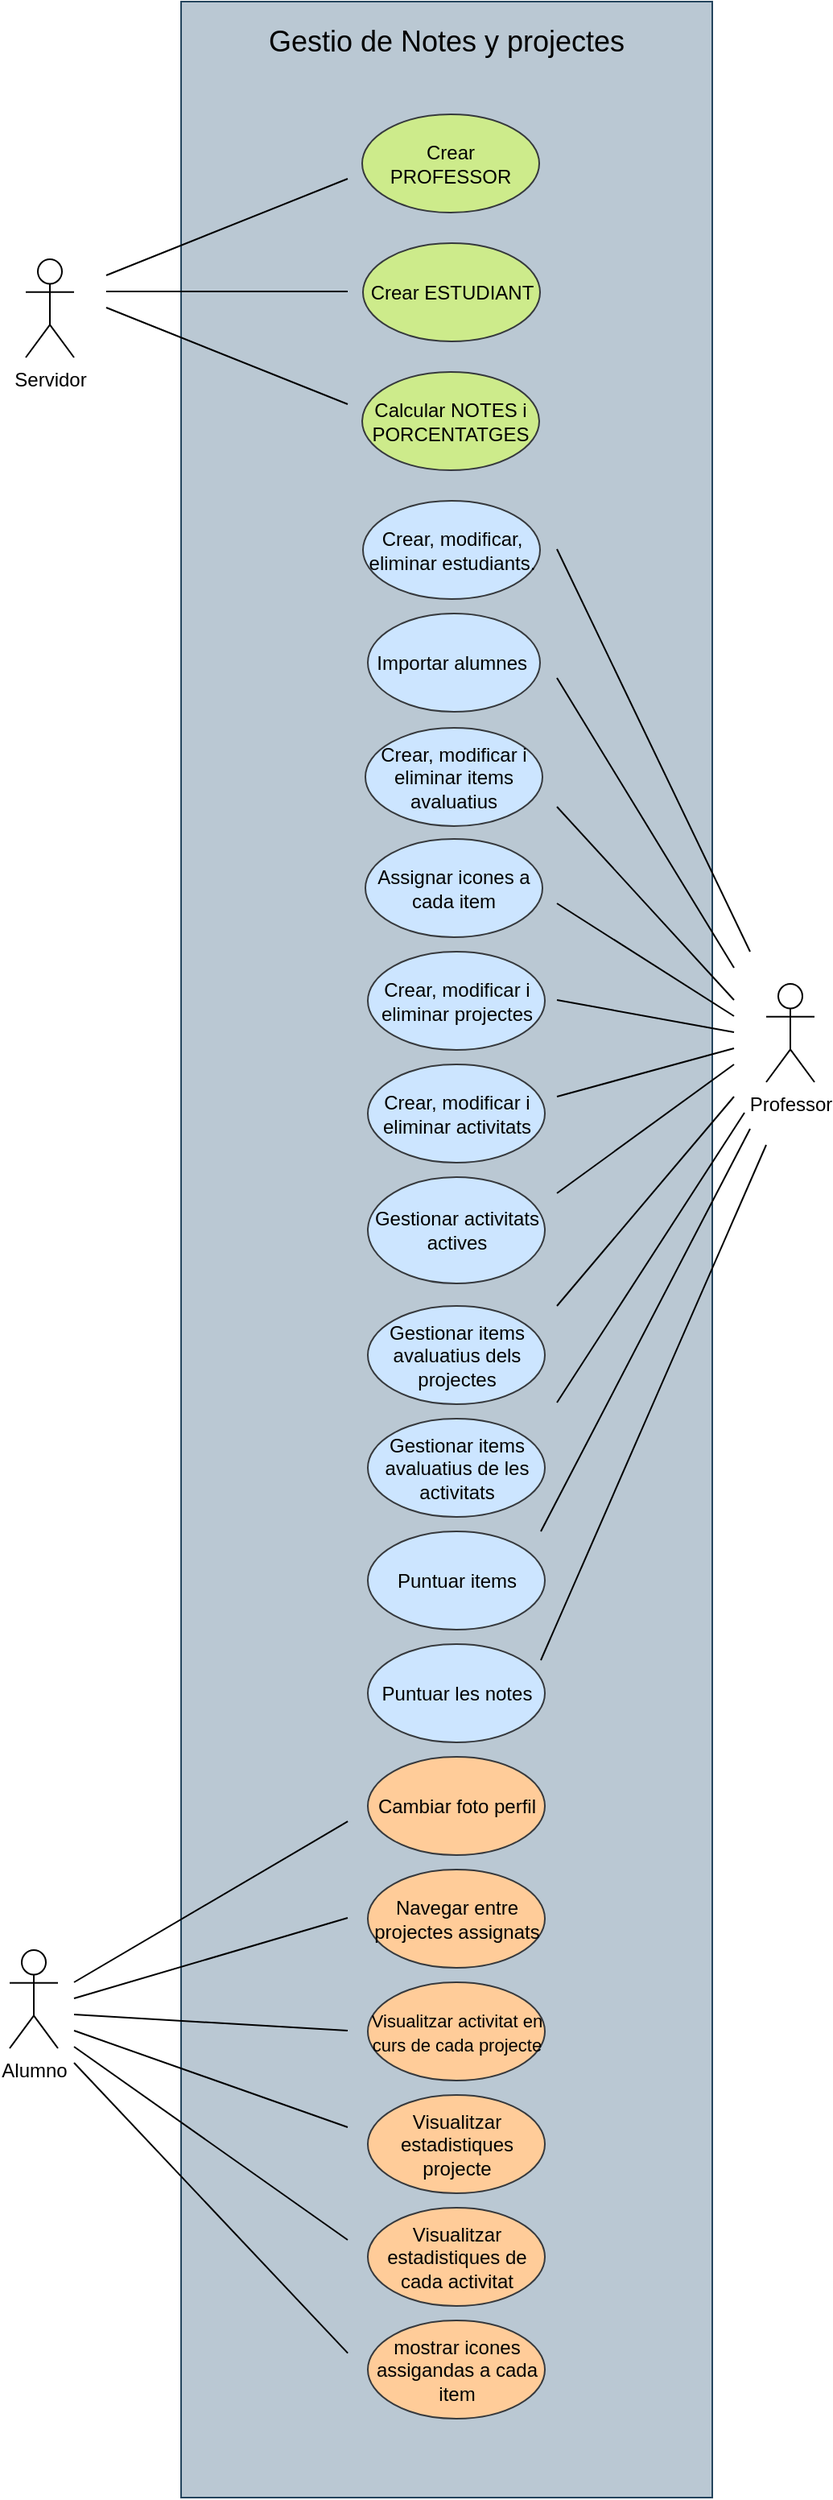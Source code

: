 <mxfile version="22.1.3" type="device">
  <diagram name="Página-1" id="aOoxLaG3cCwhgfPSvpCp">
    <mxGraphModel dx="1050" dy="566" grid="1" gridSize="10" guides="1" tooltips="1" connect="1" arrows="1" fold="1" page="1" pageScale="1" pageWidth="827" pageHeight="1169" math="0" shadow="0">
      <root>
        <mxCell id="0" />
        <mxCell id="1" parent="0" />
        <mxCell id="cvoSOQj-2tnienmOJ4BA-48" value="" style="rounded=0;whiteSpace=wrap;html=1;fillColor=#bac8d3;strokeColor=#23445d;" parent="1" vertex="1">
          <mxGeometry x="246.5" y="40" width="330" height="1550" as="geometry" />
        </mxCell>
        <mxCell id="cvoSOQj-2tnienmOJ4BA-1" value="Professor" style="shape=umlActor;verticalLabelPosition=bottom;verticalAlign=top;html=1;outlineConnect=0;" parent="1" vertex="1">
          <mxGeometry x="610" y="650" width="30" height="61" as="geometry" />
        </mxCell>
        <mxCell id="cvoSOQj-2tnienmOJ4BA-2" value="Alumno" style="shape=umlActor;verticalLabelPosition=bottom;verticalAlign=top;html=1;outlineConnect=0;" parent="1" vertex="1">
          <mxGeometry x="140" y="1250" width="30" height="61" as="geometry" />
        </mxCell>
        <mxCell id="cvoSOQj-2tnienmOJ4BA-5" value="&lt;font style=&quot;font-size: 18px;&quot;&gt;Gestio de Notes y projectes&lt;/font&gt;" style="text;html=1;strokeColor=none;fillColor=none;align=center;verticalAlign=middle;whiteSpace=wrap;rounded=0;" parent="1" vertex="1">
          <mxGeometry x="289" y="50" width="245" height="30" as="geometry" />
        </mxCell>
        <mxCell id="cvoSOQj-2tnienmOJ4BA-6" value="Crear, modificar, eliminar estudiants." style="ellipse;whiteSpace=wrap;html=1;fillColor=#cce5ff;strokeColor=#36393d;" parent="1" vertex="1">
          <mxGeometry x="359.5" y="350" width="110" height="61" as="geometry" />
        </mxCell>
        <mxCell id="cvoSOQj-2tnienmOJ4BA-7" value="Importar alumnes&amp;nbsp;" style="ellipse;whiteSpace=wrap;html=1;fillColor=#cce5ff;strokeColor=#36393d;" parent="1" vertex="1">
          <mxGeometry x="362.5" y="420" width="107" height="61" as="geometry" />
        </mxCell>
        <mxCell id="cvoSOQj-2tnienmOJ4BA-10" value="Crear, modificar i eliminar items avaluatius" style="ellipse;whiteSpace=wrap;html=1;fillColor=#cce5ff;strokeColor=#36393d;" parent="1" vertex="1">
          <mxGeometry x="361" y="491" width="110" height="61" as="geometry" />
        </mxCell>
        <mxCell id="cvoSOQj-2tnienmOJ4BA-11" value="Assignar icones a cada item" style="ellipse;whiteSpace=wrap;html=1;fillColor=#cce5ff;strokeColor=#36393d;" parent="1" vertex="1">
          <mxGeometry x="361" y="560" width="110" height="61" as="geometry" />
        </mxCell>
        <mxCell id="cvoSOQj-2tnienmOJ4BA-12" value="Crear, modificar i eliminar projectes" style="ellipse;whiteSpace=wrap;html=1;fillColor=#cce5ff;strokeColor=#36393d;" parent="1" vertex="1">
          <mxGeometry x="362.5" y="630" width="110" height="61" as="geometry" />
        </mxCell>
        <mxCell id="cvoSOQj-2tnienmOJ4BA-13" value="Crear, modificar i eliminar activitats" style="ellipse;whiteSpace=wrap;html=1;fillColor=#cce5ff;strokeColor=#36393d;" parent="1" vertex="1">
          <mxGeometry x="362.5" y="700" width="110" height="61" as="geometry" />
        </mxCell>
        <mxCell id="cvoSOQj-2tnienmOJ4BA-14" value="Gestionar activitats actives" style="ellipse;whiteSpace=wrap;html=1;fillColor=#cce5ff;strokeColor=#36393d;" parent="1" vertex="1">
          <mxGeometry x="362.5" y="770" width="110" height="66" as="geometry" />
        </mxCell>
        <mxCell id="cvoSOQj-2tnienmOJ4BA-15" value="Gestionar items avaluatius dels projectes" style="ellipse;whiteSpace=wrap;html=1;fillColor=#cce5ff;strokeColor=#36393d;" parent="1" vertex="1">
          <mxGeometry x="362.5" y="850" width="110" height="61" as="geometry" />
        </mxCell>
        <mxCell id="cvoSOQj-2tnienmOJ4BA-16" value="Gestionar items avaluatius de les activitats" style="ellipse;whiteSpace=wrap;html=1;fillColor=#cce5ff;strokeColor=#36393d;" parent="1" vertex="1">
          <mxGeometry x="362.5" y="920" width="110" height="61" as="geometry" />
        </mxCell>
        <mxCell id="cvoSOQj-2tnienmOJ4BA-17" value="Puntuar items" style="ellipse;whiteSpace=wrap;html=1;fillColor=#cce5ff;strokeColor=#36393d;" parent="1" vertex="1">
          <mxGeometry x="362.5" y="990" width="110" height="61" as="geometry" />
        </mxCell>
        <mxCell id="cvoSOQj-2tnienmOJ4BA-18" value="Puntuar les notes" style="ellipse;whiteSpace=wrap;html=1;fillColor=#cce5ff;strokeColor=#36393d;" parent="1" vertex="1">
          <mxGeometry x="362.5" y="1060" width="110" height="61" as="geometry" />
        </mxCell>
        <mxCell id="cvoSOQj-2tnienmOJ4BA-19" value="Cambiar foto perfil" style="ellipse;whiteSpace=wrap;html=1;fillColor=#ffcc99;strokeColor=#36393d;" parent="1" vertex="1">
          <mxGeometry x="362.5" y="1130" width="110" height="61" as="geometry" />
        </mxCell>
        <mxCell id="cvoSOQj-2tnienmOJ4BA-20" value="Navegar entre projectes assignats" style="ellipse;whiteSpace=wrap;html=1;fillColor=#ffcc99;strokeColor=#36393d;" parent="1" vertex="1">
          <mxGeometry x="362.5" y="1200" width="110" height="61" as="geometry" />
        </mxCell>
        <mxCell id="cvoSOQj-2tnienmOJ4BA-21" value="&lt;font style=&quot;font-size: 11px;&quot;&gt;Visualitzar activitat en curs de cada projecte&lt;/font&gt;" style="ellipse;whiteSpace=wrap;html=1;fillColor=#ffcc99;strokeColor=#36393d;" parent="1" vertex="1">
          <mxGeometry x="362.5" y="1270" width="110" height="61" as="geometry" />
        </mxCell>
        <mxCell id="cvoSOQj-2tnienmOJ4BA-22" value="Visualitzar estadistiques projecte" style="ellipse;whiteSpace=wrap;html=1;fillColor=#ffcc99;strokeColor=#36393d;" parent="1" vertex="1">
          <mxGeometry x="362.5" y="1340" width="110" height="61" as="geometry" />
        </mxCell>
        <mxCell id="cvoSOQj-2tnienmOJ4BA-23" value="Visualitzar estadistiques de cada activitat" style="ellipse;whiteSpace=wrap;html=1;fillColor=#ffcc99;strokeColor=#36393d;" parent="1" vertex="1">
          <mxGeometry x="362.5" y="1410" width="110" height="61" as="geometry" />
        </mxCell>
        <mxCell id="cvoSOQj-2tnienmOJ4BA-24" value="mostrar icones assigandas a cada item" style="ellipse;whiteSpace=wrap;html=1;fillColor=#ffcc99;strokeColor=#36393d;" parent="1" vertex="1">
          <mxGeometry x="362.5" y="1480" width="110" height="61" as="geometry" />
        </mxCell>
        <mxCell id="cvoSOQj-2tnienmOJ4BA-27" value="" style="endArrow=none;html=1;rounded=0;entryX=0.344;entryY=0.693;entryDx=0;entryDy=0;entryPerimeter=0;" parent="1" edge="1">
          <mxGeometry width="50" height="50" relative="1" as="geometry">
            <mxPoint x="180" y="1270" as="sourcePoint" />
            <mxPoint x="350.08" y="1170.11" as="targetPoint" />
          </mxGeometry>
        </mxCell>
        <mxCell id="cvoSOQj-2tnienmOJ4BA-28" value="" style="endArrow=none;html=1;rounded=0;" parent="1" edge="1">
          <mxGeometry width="50" height="50" relative="1" as="geometry">
            <mxPoint x="180" y="1280" as="sourcePoint" />
            <mxPoint x="350" y="1230" as="targetPoint" />
          </mxGeometry>
        </mxCell>
        <mxCell id="cvoSOQj-2tnienmOJ4BA-29" value="" style="endArrow=none;html=1;rounded=0;" parent="1" edge="1">
          <mxGeometry width="50" height="50" relative="1" as="geometry">
            <mxPoint x="180" y="1290" as="sourcePoint" />
            <mxPoint x="350" y="1300" as="targetPoint" />
          </mxGeometry>
        </mxCell>
        <mxCell id="cvoSOQj-2tnienmOJ4BA-30" value="" style="endArrow=none;html=1;rounded=0;" parent="1" edge="1">
          <mxGeometry width="50" height="50" relative="1" as="geometry">
            <mxPoint x="350" y="1360" as="sourcePoint" />
            <mxPoint x="180" y="1300" as="targetPoint" />
          </mxGeometry>
        </mxCell>
        <mxCell id="cvoSOQj-2tnienmOJ4BA-31" value="" style="endArrow=none;html=1;rounded=0;" parent="1" edge="1">
          <mxGeometry width="50" height="50" relative="1" as="geometry">
            <mxPoint x="180" y="1310" as="sourcePoint" />
            <mxPoint x="350" y="1430" as="targetPoint" />
          </mxGeometry>
        </mxCell>
        <mxCell id="cvoSOQj-2tnienmOJ4BA-32" value="" style="endArrow=none;html=1;rounded=0;exitX=0.344;exitY=0.953;exitDx=0;exitDy=0;exitPerimeter=0;" parent="1" edge="1">
          <mxGeometry width="50" height="50" relative="1" as="geometry">
            <mxPoint x="350.08" y="1500.31" as="sourcePoint" />
            <mxPoint x="180" y="1320" as="targetPoint" />
          </mxGeometry>
        </mxCell>
        <mxCell id="cvoSOQj-2tnienmOJ4BA-34" value="" style="endArrow=none;html=1;rounded=0;" parent="1" edge="1">
          <mxGeometry width="50" height="50" relative="1" as="geometry">
            <mxPoint x="480" y="380" as="sourcePoint" />
            <mxPoint x="600" y="630" as="targetPoint" />
          </mxGeometry>
        </mxCell>
        <mxCell id="cvoSOQj-2tnienmOJ4BA-35" value="" style="endArrow=none;html=1;rounded=0;" parent="1" edge="1">
          <mxGeometry width="50" height="50" relative="1" as="geometry">
            <mxPoint x="480" y="460" as="sourcePoint" />
            <mxPoint x="590" y="640" as="targetPoint" />
          </mxGeometry>
        </mxCell>
        <mxCell id="cvoSOQj-2tnienmOJ4BA-36" value="" style="endArrow=none;html=1;rounded=0;" parent="1" edge="1">
          <mxGeometry width="50" height="50" relative="1" as="geometry">
            <mxPoint x="480" y="540" as="sourcePoint" />
            <mxPoint x="590" y="660" as="targetPoint" />
          </mxGeometry>
        </mxCell>
        <mxCell id="cvoSOQj-2tnienmOJ4BA-37" value="" style="endArrow=none;html=1;rounded=0;" parent="1" edge="1">
          <mxGeometry width="50" height="50" relative="1" as="geometry">
            <mxPoint x="480" y="600" as="sourcePoint" />
            <mxPoint x="590" y="670" as="targetPoint" />
          </mxGeometry>
        </mxCell>
        <mxCell id="cvoSOQj-2tnienmOJ4BA-39" value="" style="endArrow=none;html=1;rounded=0;" parent="1" edge="1">
          <mxGeometry width="50" height="50" relative="1" as="geometry">
            <mxPoint x="480" y="660" as="sourcePoint" />
            <mxPoint x="590" y="680" as="targetPoint" />
          </mxGeometry>
        </mxCell>
        <mxCell id="cvoSOQj-2tnienmOJ4BA-40" value="" style="endArrow=none;html=1;rounded=0;" parent="1" edge="1">
          <mxGeometry width="50" height="50" relative="1" as="geometry">
            <mxPoint x="480" y="720" as="sourcePoint" />
            <mxPoint x="590" y="690" as="targetPoint" />
          </mxGeometry>
        </mxCell>
        <mxCell id="cvoSOQj-2tnienmOJ4BA-41" value="" style="endArrow=none;html=1;rounded=0;" parent="1" edge="1">
          <mxGeometry width="50" height="50" relative="1" as="geometry">
            <mxPoint x="480" y="780" as="sourcePoint" />
            <mxPoint x="590" y="700" as="targetPoint" />
          </mxGeometry>
        </mxCell>
        <mxCell id="cvoSOQj-2tnienmOJ4BA-42" value="" style="endArrow=none;html=1;rounded=0;" parent="1" edge="1">
          <mxGeometry width="50" height="50" relative="1" as="geometry">
            <mxPoint x="480" y="850" as="sourcePoint" />
            <mxPoint x="590" y="720" as="targetPoint" />
          </mxGeometry>
        </mxCell>
        <mxCell id="cvoSOQj-2tnienmOJ4BA-43" value="" style="endArrow=none;html=1;rounded=0;" parent="1" edge="1">
          <mxGeometry width="50" height="50" relative="1" as="geometry">
            <mxPoint x="480" y="910" as="sourcePoint" />
            <mxPoint x="596.5" y="730" as="targetPoint" />
          </mxGeometry>
        </mxCell>
        <mxCell id="cvoSOQj-2tnienmOJ4BA-45" value="" style="endArrow=none;html=1;rounded=0;" parent="1" edge="1">
          <mxGeometry width="50" height="50" relative="1" as="geometry">
            <mxPoint x="470" y="990" as="sourcePoint" />
            <mxPoint x="600" y="740" as="targetPoint" />
          </mxGeometry>
        </mxCell>
        <mxCell id="cvoSOQj-2tnienmOJ4BA-46" value="" style="endArrow=none;html=1;rounded=0;" parent="1" edge="1">
          <mxGeometry width="50" height="50" relative="1" as="geometry">
            <mxPoint x="470" y="1070" as="sourcePoint" />
            <mxPoint x="610" y="750" as="targetPoint" />
          </mxGeometry>
        </mxCell>
        <mxCell id="dTL7gcRWYGB3Q-TGNkGz-1" value="Servidor" style="shape=umlActor;verticalLabelPosition=bottom;verticalAlign=top;html=1;outlineConnect=0;" parent="1" vertex="1">
          <mxGeometry x="150" y="200" width="30" height="61" as="geometry" />
        </mxCell>
        <mxCell id="dTL7gcRWYGB3Q-TGNkGz-3" value="Crear PROFESSOR" style="ellipse;whiteSpace=wrap;html=1;fillColor=#cdeb8b;strokeColor=#36393d;" parent="1" vertex="1">
          <mxGeometry x="359" y="110" width="110" height="61" as="geometry" />
        </mxCell>
        <mxCell id="dTL7gcRWYGB3Q-TGNkGz-4" value="Crear ESTUDIANT" style="ellipse;whiteSpace=wrap;html=1;fillColor=#cdeb8b;strokeColor=#36393d;" parent="1" vertex="1">
          <mxGeometry x="359.5" y="190" width="110" height="61" as="geometry" />
        </mxCell>
        <mxCell id="dTL7gcRWYGB3Q-TGNkGz-5" value="" style="endArrow=none;html=1;rounded=0;" parent="1" edge="1">
          <mxGeometry width="50" height="50" relative="1" as="geometry">
            <mxPoint x="200" y="210" as="sourcePoint" />
            <mxPoint x="350" y="150" as="targetPoint" />
          </mxGeometry>
        </mxCell>
        <mxCell id="dTL7gcRWYGB3Q-TGNkGz-6" value="" style="endArrow=none;html=1;rounded=0;" parent="1" edge="1">
          <mxGeometry width="50" height="50" relative="1" as="geometry">
            <mxPoint x="200" y="220" as="sourcePoint" />
            <mxPoint x="350" y="220" as="targetPoint" />
          </mxGeometry>
        </mxCell>
        <mxCell id="dTL7gcRWYGB3Q-TGNkGz-7" value="Calcular NOTES i PORCENTATGES" style="ellipse;whiteSpace=wrap;html=1;fillColor=#cdeb8b;strokeColor=#36393d;" parent="1" vertex="1">
          <mxGeometry x="359" y="270" width="110" height="61" as="geometry" />
        </mxCell>
        <mxCell id="dTL7gcRWYGB3Q-TGNkGz-9" value="" style="endArrow=none;html=1;rounded=0;" parent="1" edge="1">
          <mxGeometry width="50" height="50" relative="1" as="geometry">
            <mxPoint x="200" y="230" as="sourcePoint" />
            <mxPoint x="350" y="290" as="targetPoint" />
          </mxGeometry>
        </mxCell>
      </root>
    </mxGraphModel>
  </diagram>
</mxfile>
